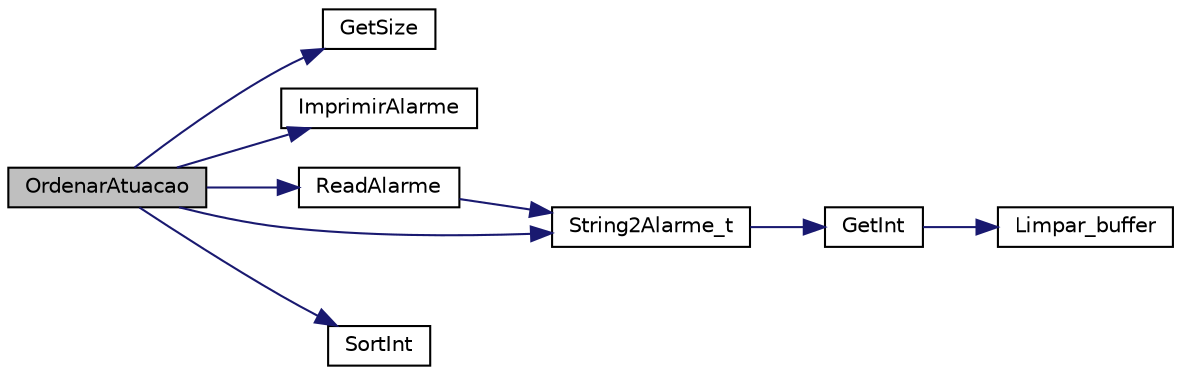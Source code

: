 digraph "OrdenarAtuacao"
{
 // LATEX_PDF_SIZE
  edge [fontname="Helvetica",fontsize="10",labelfontname="Helvetica",labelfontsize="10"];
  node [fontname="Helvetica",fontsize="10",shape=record];
  rankdir="LR";
  Node1 [label="OrdenarAtuacao",height=0.2,width=0.4,color="black", fillcolor="grey75", style="filled", fontcolor="black",tooltip=" "];
  Node1 -> Node2 [color="midnightblue",fontsize="10",style="solid",fontname="Helvetica"];
  Node2 [label="GetSize",height=0.2,width=0.4,color="black", fillcolor="white", style="filled",URL="$_interface_8h.html#a239e0f791a6b075382f61bc28887be6c",tooltip="GetSize Obter tamanho. Função que obtem a quantidade de elementos de um arquivo."];
  Node1 -> Node3 [color="midnightblue",fontsize="10",style="solid",fontname="Helvetica"];
  Node3 [label="ImprimirAlarme",height=0.2,width=0.4,color="black", fillcolor="white", style="filled",URL="$_interface_8h.html#a0aa376d9e2269685fde7751cc5be7a78",tooltip=" "];
  Node1 -> Node4 [color="midnightblue",fontsize="10",style="solid",fontname="Helvetica"];
  Node4 [label="ReadAlarme",height=0.2,width=0.4,color="black", fillcolor="white", style="filled",URL="$_alarmes_8h.html#ae902698da61e7dadccfd319f5f55b39a",tooltip=" "];
  Node4 -> Node5 [color="midnightblue",fontsize="10",style="solid",fontname="Helvetica"];
  Node5 [label="String2Alarme_t",height=0.2,width=0.4,color="black", fillcolor="white", style="filled",URL="$_alarmes_8h.html#ad1390ee930b2bbd803c3211f6dec8045",tooltip=" "];
  Node5 -> Node6 [color="midnightblue",fontsize="10",style="solid",fontname="Helvetica"];
  Node6 [label="GetInt",height=0.2,width=0.4,color="black", fillcolor="white", style="filled",URL="$_equipamento_8h.html#af33a10e452044c45a2b0c01279a47430",tooltip=" "];
  Node6 -> Node7 [color="midnightblue",fontsize="10",style="solid",fontname="Helvetica"];
  Node7 [label="Limpar_buffer",height=0.2,width=0.4,color="black", fillcolor="white", style="filled",URL="$_equipamento_8h.html#a7662232d4e826e676ec12c39ac8af870",tooltip=" "];
  Node1 -> Node8 [color="midnightblue",fontsize="10",style="solid",fontname="Helvetica"];
  Node8 [label="SortInt",height=0.2,width=0.4,color="black", fillcolor="white", style="filled",URL="$_interface_8h.html#a1e3b40207f1f4eb8a00be6709314c74a",tooltip=" "];
  Node1 -> Node5 [color="midnightblue",fontsize="10",style="solid",fontname="Helvetica"];
}
